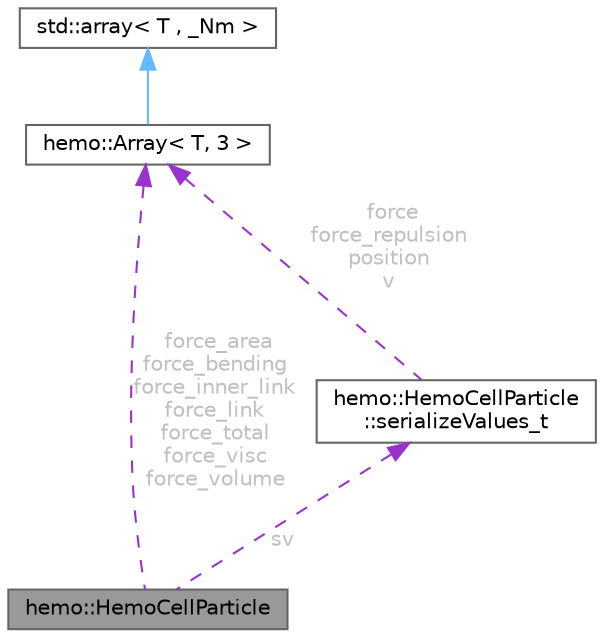 digraph "hemo::HemoCellParticle"
{
 // LATEX_PDF_SIZE
  bgcolor="transparent";
  edge [fontname=Helvetica,fontsize=10,labelfontname=Helvetica,labelfontsize=10];
  node [fontname=Helvetica,fontsize=10,shape=box,height=0.2,width=0.4];
  Node1 [id="Node000001",label="hemo::HemoCellParticle",height=0.2,width=0.4,color="gray40", fillcolor="grey60", style="filled", fontcolor="black",tooltip=" "];
  Node2 -> Node1 [id="edge1_Node000001_Node000002",dir="back",color="darkorchid3",style="dashed",tooltip=" ",label=" sv",fontcolor="grey" ];
  Node2 [id="Node000002",label="hemo::HemoCellParticle\l::serializeValues_t",height=0.2,width=0.4,color="gray40", fillcolor="white", style="filled",URL="$structhemo_1_1HemoCellParticle_1_1serializeValues__t.html",tooltip=" "];
  Node3 -> Node2 [id="edge2_Node000002_Node000003",dir="back",color="darkorchid3",style="dashed",tooltip=" ",label=" force\nforce_repulsion\nposition\nv",fontcolor="grey" ];
  Node3 [id="Node000003",label="hemo::Array\< T, 3 \>",height=0.2,width=0.4,color="gray40", fillcolor="white", style="filled",URL="$structhemo_1_1Array.html",tooltip=" "];
  Node4 -> Node3 [id="edge3_Node000003_Node000004",dir="back",color="steelblue1",style="solid",tooltip=" "];
  Node4 [id="Node000004",label="std::array\< T , _Nm \>",height=0.2,width=0.4,color="gray40", fillcolor="white", style="filled",tooltip=" "];
  Node3 -> Node1 [id="edge4_Node000001_Node000003",dir="back",color="darkorchid3",style="dashed",tooltip=" ",label=" force_area\nforce_bending\nforce_inner_link\nforce_link\nforce_total\nforce_visc\nforce_volume",fontcolor="grey" ];
}
